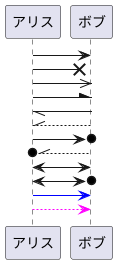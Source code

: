 @startuml
アリス -> ボブ
アリス ->x ボブ
アリス ->> ボブ
アリス -\ ボブ
アリス \\- ボブ
アリス //-- ボブ
アリス ->o ボブ
アリス o//-- ボブ
アリス <-> ボブ
アリス <->o ボブ
' 色の変更ができます
アリス [#0000ff]-> ボブ
アリス [#ff00ff]--> ボブ
@enduml
